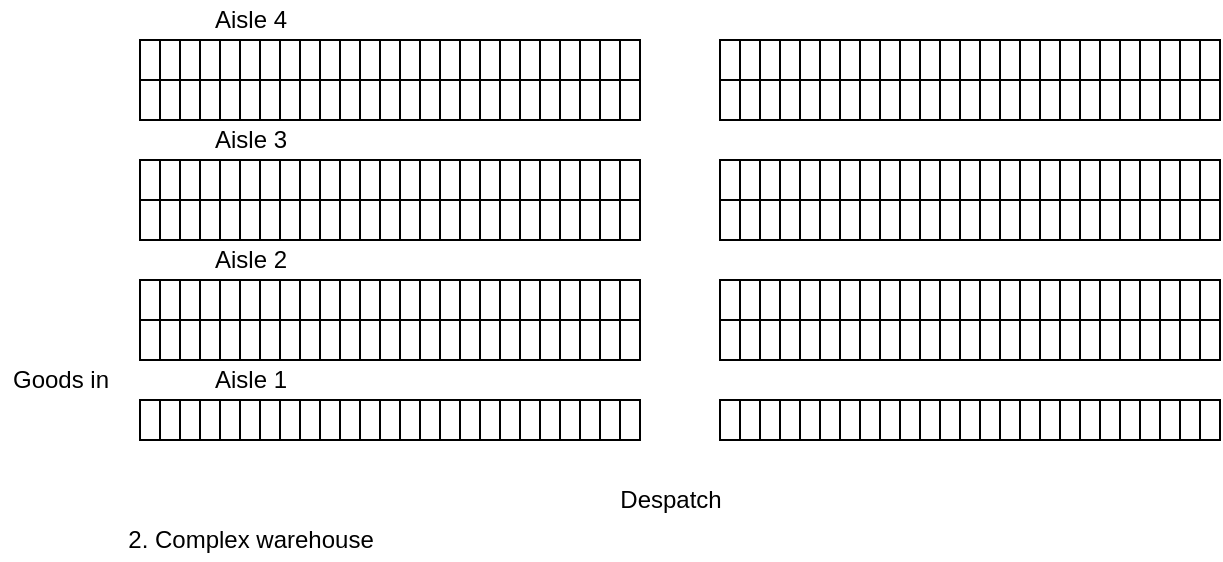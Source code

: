 <mxfile version="13.0.3" type="device"><diagram id="r4NmSAupneQoYvctPZqf" name="Page-1"><mxGraphModel dx="613" dy="335" grid="1" gridSize="10" guides="1" tooltips="1" connect="1" arrows="1" fold="1" page="1" pageScale="1" pageWidth="827" pageHeight="1169" math="0" shadow="0"><root><mxCell id="0"/><mxCell id="1" parent="0"/><mxCell id="y5bwuYxLg_89UeBGdJk5-1" value="" style="rounded=0;whiteSpace=wrap;html=1;" vertex="1" parent="1"><mxGeometry x="120" y="420" width="10" height="20" as="geometry"/></mxCell><mxCell id="y5bwuYxLg_89UeBGdJk5-2" value="" style="rounded=0;whiteSpace=wrap;html=1;" vertex="1" parent="1"><mxGeometry x="130" y="420" width="10" height="20" as="geometry"/></mxCell><mxCell id="y5bwuYxLg_89UeBGdJk5-3" value="" style="rounded=0;whiteSpace=wrap;html=1;" vertex="1" parent="1"><mxGeometry x="140" y="420" width="10" height="20" as="geometry"/></mxCell><mxCell id="y5bwuYxLg_89UeBGdJk5-4" value="" style="rounded=0;whiteSpace=wrap;html=1;" vertex="1" parent="1"><mxGeometry x="150" y="420" width="10" height="20" as="geometry"/></mxCell><mxCell id="y5bwuYxLg_89UeBGdJk5-5" value="" style="rounded=0;whiteSpace=wrap;html=1;" vertex="1" parent="1"><mxGeometry x="160" y="420" width="10" height="20" as="geometry"/></mxCell><mxCell id="y5bwuYxLg_89UeBGdJk5-6" value="" style="rounded=0;whiteSpace=wrap;html=1;" vertex="1" parent="1"><mxGeometry x="170" y="420" width="10" height="20" as="geometry"/></mxCell><mxCell id="y5bwuYxLg_89UeBGdJk5-7" value="" style="rounded=0;whiteSpace=wrap;html=1;" vertex="1" parent="1"><mxGeometry x="180" y="420" width="10" height="20" as="geometry"/></mxCell><mxCell id="y5bwuYxLg_89UeBGdJk5-11" value="" style="rounded=0;whiteSpace=wrap;html=1;" vertex="1" parent="1"><mxGeometry x="190" y="420" width="10" height="20" as="geometry"/></mxCell><mxCell id="y5bwuYxLg_89UeBGdJk5-12" value="" style="rounded=0;whiteSpace=wrap;html=1;" vertex="1" parent="1"><mxGeometry x="200" y="420" width="10" height="20" as="geometry"/></mxCell><mxCell id="y5bwuYxLg_89UeBGdJk5-13" value="" style="rounded=0;whiteSpace=wrap;html=1;" vertex="1" parent="1"><mxGeometry x="210" y="420" width="10" height="20" as="geometry"/></mxCell><mxCell id="y5bwuYxLg_89UeBGdJk5-14" value="" style="rounded=0;whiteSpace=wrap;html=1;" vertex="1" parent="1"><mxGeometry x="220" y="420" width="10" height="20" as="geometry"/></mxCell><mxCell id="y5bwuYxLg_89UeBGdJk5-15" value="" style="rounded=0;whiteSpace=wrap;html=1;" vertex="1" parent="1"><mxGeometry x="230" y="420" width="10" height="20" as="geometry"/></mxCell><mxCell id="y5bwuYxLg_89UeBGdJk5-16" value="" style="rounded=0;whiteSpace=wrap;html=1;" vertex="1" parent="1"><mxGeometry x="240" y="420" width="10" height="20" as="geometry"/></mxCell><mxCell id="y5bwuYxLg_89UeBGdJk5-17" value="" style="rounded=0;whiteSpace=wrap;html=1;" vertex="1" parent="1"><mxGeometry x="250" y="420" width="10" height="20" as="geometry"/></mxCell><mxCell id="y5bwuYxLg_89UeBGdJk5-18" value="" style="rounded=0;whiteSpace=wrap;html=1;" vertex="1" parent="1"><mxGeometry x="260" y="420" width="10" height="20" as="geometry"/></mxCell><mxCell id="y5bwuYxLg_89UeBGdJk5-19" value="" style="rounded=0;whiteSpace=wrap;html=1;" vertex="1" parent="1"><mxGeometry x="270" y="420" width="10" height="20" as="geometry"/></mxCell><mxCell id="y5bwuYxLg_89UeBGdJk5-20" value="" style="rounded=0;whiteSpace=wrap;html=1;" vertex="1" parent="1"><mxGeometry x="280" y="420" width="10" height="20" as="geometry"/></mxCell><mxCell id="y5bwuYxLg_89UeBGdJk5-21" value="" style="rounded=0;whiteSpace=wrap;html=1;" vertex="1" parent="1"><mxGeometry x="290" y="420" width="10" height="20" as="geometry"/></mxCell><mxCell id="y5bwuYxLg_89UeBGdJk5-22" value="" style="rounded=0;whiteSpace=wrap;html=1;" vertex="1" parent="1"><mxGeometry x="300" y="420" width="10" height="20" as="geometry"/></mxCell><mxCell id="y5bwuYxLg_89UeBGdJk5-23" value="" style="rounded=0;whiteSpace=wrap;html=1;" vertex="1" parent="1"><mxGeometry x="310" y="420" width="10" height="20" as="geometry"/></mxCell><mxCell id="y5bwuYxLg_89UeBGdJk5-24" value="" style="rounded=0;whiteSpace=wrap;html=1;" vertex="1" parent="1"><mxGeometry x="320" y="420" width="10" height="20" as="geometry"/></mxCell><mxCell id="y5bwuYxLg_89UeBGdJk5-25" value="" style="rounded=0;whiteSpace=wrap;html=1;" vertex="1" parent="1"><mxGeometry x="330" y="420" width="10" height="20" as="geometry"/></mxCell><mxCell id="y5bwuYxLg_89UeBGdJk5-26" value="" style="rounded=0;whiteSpace=wrap;html=1;" vertex="1" parent="1"><mxGeometry x="340" y="420" width="10" height="20" as="geometry"/></mxCell><mxCell id="y5bwuYxLg_89UeBGdJk5-27" value="" style="rounded=0;whiteSpace=wrap;html=1;" vertex="1" parent="1"><mxGeometry x="350" y="420" width="10" height="20" as="geometry"/></mxCell><mxCell id="y5bwuYxLg_89UeBGdJk5-28" value="" style="rounded=0;whiteSpace=wrap;html=1;" vertex="1" parent="1"><mxGeometry x="360" y="420" width="10" height="20" as="geometry"/></mxCell><mxCell id="y5bwuYxLg_89UeBGdJk5-29" value="" style="rounded=0;whiteSpace=wrap;html=1;" vertex="1" parent="1"><mxGeometry x="410" y="420" width="10" height="20" as="geometry"/></mxCell><mxCell id="y5bwuYxLg_89UeBGdJk5-30" value="" style="rounded=0;whiteSpace=wrap;html=1;" vertex="1" parent="1"><mxGeometry x="420" y="420" width="10" height="20" as="geometry"/></mxCell><mxCell id="y5bwuYxLg_89UeBGdJk5-31" value="" style="rounded=0;whiteSpace=wrap;html=1;" vertex="1" parent="1"><mxGeometry x="430" y="420" width="10" height="20" as="geometry"/></mxCell><mxCell id="y5bwuYxLg_89UeBGdJk5-32" value="" style="rounded=0;whiteSpace=wrap;html=1;" vertex="1" parent="1"><mxGeometry x="440" y="420" width="10" height="20" as="geometry"/></mxCell><mxCell id="y5bwuYxLg_89UeBGdJk5-33" value="" style="rounded=0;whiteSpace=wrap;html=1;" vertex="1" parent="1"><mxGeometry x="450" y="420" width="10" height="20" as="geometry"/></mxCell><mxCell id="y5bwuYxLg_89UeBGdJk5-34" value="" style="rounded=0;whiteSpace=wrap;html=1;" vertex="1" parent="1"><mxGeometry x="460" y="420" width="10" height="20" as="geometry"/></mxCell><mxCell id="y5bwuYxLg_89UeBGdJk5-35" value="" style="rounded=0;whiteSpace=wrap;html=1;" vertex="1" parent="1"><mxGeometry x="470" y="420" width="10" height="20" as="geometry"/></mxCell><mxCell id="y5bwuYxLg_89UeBGdJk5-36" value="" style="rounded=0;whiteSpace=wrap;html=1;" vertex="1" parent="1"><mxGeometry x="480" y="420" width="10" height="20" as="geometry"/></mxCell><mxCell id="y5bwuYxLg_89UeBGdJk5-37" value="" style="rounded=0;whiteSpace=wrap;html=1;" vertex="1" parent="1"><mxGeometry x="490" y="420" width="10" height="20" as="geometry"/></mxCell><mxCell id="y5bwuYxLg_89UeBGdJk5-38" value="" style="rounded=0;whiteSpace=wrap;html=1;" vertex="1" parent="1"><mxGeometry x="500" y="420" width="10" height="20" as="geometry"/></mxCell><mxCell id="y5bwuYxLg_89UeBGdJk5-39" value="" style="rounded=0;whiteSpace=wrap;html=1;" vertex="1" parent="1"><mxGeometry x="510" y="420" width="10" height="20" as="geometry"/></mxCell><mxCell id="y5bwuYxLg_89UeBGdJk5-40" value="" style="rounded=0;whiteSpace=wrap;html=1;" vertex="1" parent="1"><mxGeometry x="520" y="420" width="10" height="20" as="geometry"/></mxCell><mxCell id="y5bwuYxLg_89UeBGdJk5-41" value="" style="rounded=0;whiteSpace=wrap;html=1;" vertex="1" parent="1"><mxGeometry x="530" y="420" width="10" height="20" as="geometry"/></mxCell><mxCell id="y5bwuYxLg_89UeBGdJk5-42" value="" style="rounded=0;whiteSpace=wrap;html=1;" vertex="1" parent="1"><mxGeometry x="540" y="420" width="10" height="20" as="geometry"/></mxCell><mxCell id="y5bwuYxLg_89UeBGdJk5-43" value="" style="rounded=0;whiteSpace=wrap;html=1;" vertex="1" parent="1"><mxGeometry x="550" y="420" width="10" height="20" as="geometry"/></mxCell><mxCell id="y5bwuYxLg_89UeBGdJk5-44" value="" style="rounded=0;whiteSpace=wrap;html=1;" vertex="1" parent="1"><mxGeometry x="560" y="420" width="10" height="20" as="geometry"/></mxCell><mxCell id="y5bwuYxLg_89UeBGdJk5-45" value="" style="rounded=0;whiteSpace=wrap;html=1;" vertex="1" parent="1"><mxGeometry x="570" y="420" width="10" height="20" as="geometry"/></mxCell><mxCell id="y5bwuYxLg_89UeBGdJk5-46" value="" style="rounded=0;whiteSpace=wrap;html=1;" vertex="1" parent="1"><mxGeometry x="580" y="420" width="10" height="20" as="geometry"/></mxCell><mxCell id="y5bwuYxLg_89UeBGdJk5-47" value="" style="rounded=0;whiteSpace=wrap;html=1;" vertex="1" parent="1"><mxGeometry x="590" y="420" width="10" height="20" as="geometry"/></mxCell><mxCell id="y5bwuYxLg_89UeBGdJk5-48" value="" style="rounded=0;whiteSpace=wrap;html=1;" vertex="1" parent="1"><mxGeometry x="600" y="420" width="10" height="20" as="geometry"/></mxCell><mxCell id="y5bwuYxLg_89UeBGdJk5-49" value="" style="rounded=0;whiteSpace=wrap;html=1;" vertex="1" parent="1"><mxGeometry x="610" y="420" width="10" height="20" as="geometry"/></mxCell><mxCell id="y5bwuYxLg_89UeBGdJk5-50" value="" style="rounded=0;whiteSpace=wrap;html=1;" vertex="1" parent="1"><mxGeometry x="620" y="420" width="10" height="20" as="geometry"/></mxCell><mxCell id="y5bwuYxLg_89UeBGdJk5-51" value="" style="rounded=0;whiteSpace=wrap;html=1;" vertex="1" parent="1"><mxGeometry x="630" y="420" width="10" height="20" as="geometry"/></mxCell><mxCell id="y5bwuYxLg_89UeBGdJk5-52" value="" style="rounded=0;whiteSpace=wrap;html=1;" vertex="1" parent="1"><mxGeometry x="640" y="420" width="10" height="20" as="geometry"/></mxCell><mxCell id="y5bwuYxLg_89UeBGdJk5-53" value="" style="rounded=0;whiteSpace=wrap;html=1;" vertex="1" parent="1"><mxGeometry x="650" y="420" width="10" height="20" as="geometry"/></mxCell><mxCell id="y5bwuYxLg_89UeBGdJk5-54" value="" style="rounded=0;whiteSpace=wrap;html=1;" vertex="1" parent="1"><mxGeometry x="120" y="380" width="10" height="20" as="geometry"/></mxCell><mxCell id="y5bwuYxLg_89UeBGdJk5-55" value="" style="rounded=0;whiteSpace=wrap;html=1;" vertex="1" parent="1"><mxGeometry x="130" y="380" width="10" height="20" as="geometry"/></mxCell><mxCell id="y5bwuYxLg_89UeBGdJk5-56" value="" style="rounded=0;whiteSpace=wrap;html=1;" vertex="1" parent="1"><mxGeometry x="140" y="380" width="10" height="20" as="geometry"/></mxCell><mxCell id="y5bwuYxLg_89UeBGdJk5-57" value="" style="rounded=0;whiteSpace=wrap;html=1;" vertex="1" parent="1"><mxGeometry x="150" y="380" width="10" height="20" as="geometry"/></mxCell><mxCell id="y5bwuYxLg_89UeBGdJk5-58" value="" style="rounded=0;whiteSpace=wrap;html=1;" vertex="1" parent="1"><mxGeometry x="160" y="380" width="10" height="20" as="geometry"/></mxCell><mxCell id="y5bwuYxLg_89UeBGdJk5-59" value="" style="rounded=0;whiteSpace=wrap;html=1;" vertex="1" parent="1"><mxGeometry x="170" y="380" width="10" height="20" as="geometry"/></mxCell><mxCell id="y5bwuYxLg_89UeBGdJk5-60" value="" style="rounded=0;whiteSpace=wrap;html=1;" vertex="1" parent="1"><mxGeometry x="180" y="380" width="10" height="20" as="geometry"/></mxCell><mxCell id="y5bwuYxLg_89UeBGdJk5-61" value="" style="rounded=0;whiteSpace=wrap;html=1;" vertex="1" parent="1"><mxGeometry x="190" y="380" width="10" height="20" as="geometry"/></mxCell><mxCell id="y5bwuYxLg_89UeBGdJk5-62" value="" style="rounded=0;whiteSpace=wrap;html=1;" vertex="1" parent="1"><mxGeometry x="200" y="380" width="10" height="20" as="geometry"/></mxCell><mxCell id="y5bwuYxLg_89UeBGdJk5-63" value="" style="rounded=0;whiteSpace=wrap;html=1;" vertex="1" parent="1"><mxGeometry x="210" y="380" width="10" height="20" as="geometry"/></mxCell><mxCell id="y5bwuYxLg_89UeBGdJk5-64" value="" style="rounded=0;whiteSpace=wrap;html=1;" vertex="1" parent="1"><mxGeometry x="220" y="380" width="10" height="20" as="geometry"/></mxCell><mxCell id="y5bwuYxLg_89UeBGdJk5-65" value="" style="rounded=0;whiteSpace=wrap;html=1;" vertex="1" parent="1"><mxGeometry x="230" y="380" width="10" height="20" as="geometry"/></mxCell><mxCell id="y5bwuYxLg_89UeBGdJk5-66" value="" style="rounded=0;whiteSpace=wrap;html=1;" vertex="1" parent="1"><mxGeometry x="240" y="380" width="10" height="20" as="geometry"/></mxCell><mxCell id="y5bwuYxLg_89UeBGdJk5-67" value="" style="rounded=0;whiteSpace=wrap;html=1;" vertex="1" parent="1"><mxGeometry x="250" y="380" width="10" height="20" as="geometry"/></mxCell><mxCell id="y5bwuYxLg_89UeBGdJk5-68" value="" style="rounded=0;whiteSpace=wrap;html=1;" vertex="1" parent="1"><mxGeometry x="260" y="380" width="10" height="20" as="geometry"/></mxCell><mxCell id="y5bwuYxLg_89UeBGdJk5-69" value="" style="rounded=0;whiteSpace=wrap;html=1;" vertex="1" parent="1"><mxGeometry x="270" y="380" width="10" height="20" as="geometry"/></mxCell><mxCell id="y5bwuYxLg_89UeBGdJk5-70" value="" style="rounded=0;whiteSpace=wrap;html=1;" vertex="1" parent="1"><mxGeometry x="280" y="380" width="10" height="20" as="geometry"/></mxCell><mxCell id="y5bwuYxLg_89UeBGdJk5-71" value="" style="rounded=0;whiteSpace=wrap;html=1;" vertex="1" parent="1"><mxGeometry x="290" y="380" width="10" height="20" as="geometry"/></mxCell><mxCell id="y5bwuYxLg_89UeBGdJk5-72" value="" style="rounded=0;whiteSpace=wrap;html=1;" vertex="1" parent="1"><mxGeometry x="300" y="380" width="10" height="20" as="geometry"/></mxCell><mxCell id="y5bwuYxLg_89UeBGdJk5-73" value="" style="rounded=0;whiteSpace=wrap;html=1;" vertex="1" parent="1"><mxGeometry x="310" y="380" width="10" height="20" as="geometry"/></mxCell><mxCell id="y5bwuYxLg_89UeBGdJk5-74" value="" style="rounded=0;whiteSpace=wrap;html=1;" vertex="1" parent="1"><mxGeometry x="320" y="380" width="10" height="20" as="geometry"/></mxCell><mxCell id="y5bwuYxLg_89UeBGdJk5-75" value="" style="rounded=0;whiteSpace=wrap;html=1;" vertex="1" parent="1"><mxGeometry x="330" y="380" width="10" height="20" as="geometry"/></mxCell><mxCell id="y5bwuYxLg_89UeBGdJk5-76" value="" style="rounded=0;whiteSpace=wrap;html=1;" vertex="1" parent="1"><mxGeometry x="340" y="380" width="10" height="20" as="geometry"/></mxCell><mxCell id="y5bwuYxLg_89UeBGdJk5-77" value="" style="rounded=0;whiteSpace=wrap;html=1;" vertex="1" parent="1"><mxGeometry x="350" y="380" width="10" height="20" as="geometry"/></mxCell><mxCell id="y5bwuYxLg_89UeBGdJk5-78" value="" style="rounded=0;whiteSpace=wrap;html=1;" vertex="1" parent="1"><mxGeometry x="360" y="380" width="10" height="20" as="geometry"/></mxCell><mxCell id="y5bwuYxLg_89UeBGdJk5-79" value="" style="rounded=0;whiteSpace=wrap;html=1;" vertex="1" parent="1"><mxGeometry x="410" y="380" width="10" height="20" as="geometry"/></mxCell><mxCell id="y5bwuYxLg_89UeBGdJk5-80" value="" style="rounded=0;whiteSpace=wrap;html=1;" vertex="1" parent="1"><mxGeometry x="420" y="380" width="10" height="20" as="geometry"/></mxCell><mxCell id="y5bwuYxLg_89UeBGdJk5-81" value="" style="rounded=0;whiteSpace=wrap;html=1;" vertex="1" parent="1"><mxGeometry x="430" y="380" width="10" height="20" as="geometry"/></mxCell><mxCell id="y5bwuYxLg_89UeBGdJk5-82" value="" style="rounded=0;whiteSpace=wrap;html=1;" vertex="1" parent="1"><mxGeometry x="440" y="380" width="10" height="20" as="geometry"/></mxCell><mxCell id="y5bwuYxLg_89UeBGdJk5-83" value="" style="rounded=0;whiteSpace=wrap;html=1;" vertex="1" parent="1"><mxGeometry x="450" y="380" width="10" height="20" as="geometry"/></mxCell><mxCell id="y5bwuYxLg_89UeBGdJk5-84" value="" style="rounded=0;whiteSpace=wrap;html=1;" vertex="1" parent="1"><mxGeometry x="460" y="380" width="10" height="20" as="geometry"/></mxCell><mxCell id="y5bwuYxLg_89UeBGdJk5-85" value="" style="rounded=0;whiteSpace=wrap;html=1;" vertex="1" parent="1"><mxGeometry x="470" y="380" width="10" height="20" as="geometry"/></mxCell><mxCell id="y5bwuYxLg_89UeBGdJk5-86" value="" style="rounded=0;whiteSpace=wrap;html=1;" vertex="1" parent="1"><mxGeometry x="480" y="380" width="10" height="20" as="geometry"/></mxCell><mxCell id="y5bwuYxLg_89UeBGdJk5-87" value="" style="rounded=0;whiteSpace=wrap;html=1;" vertex="1" parent="1"><mxGeometry x="490" y="380" width="10" height="20" as="geometry"/></mxCell><mxCell id="y5bwuYxLg_89UeBGdJk5-88" value="" style="rounded=0;whiteSpace=wrap;html=1;" vertex="1" parent="1"><mxGeometry x="500" y="380" width="10" height="20" as="geometry"/></mxCell><mxCell id="y5bwuYxLg_89UeBGdJk5-89" value="" style="rounded=0;whiteSpace=wrap;html=1;" vertex="1" parent="1"><mxGeometry x="510" y="380" width="10" height="20" as="geometry"/></mxCell><mxCell id="y5bwuYxLg_89UeBGdJk5-90" value="" style="rounded=0;whiteSpace=wrap;html=1;" vertex="1" parent="1"><mxGeometry x="520" y="380" width="10" height="20" as="geometry"/></mxCell><mxCell id="y5bwuYxLg_89UeBGdJk5-91" value="" style="rounded=0;whiteSpace=wrap;html=1;" vertex="1" parent="1"><mxGeometry x="530" y="380" width="10" height="20" as="geometry"/></mxCell><mxCell id="y5bwuYxLg_89UeBGdJk5-92" value="" style="rounded=0;whiteSpace=wrap;html=1;" vertex="1" parent="1"><mxGeometry x="540" y="380" width="10" height="20" as="geometry"/></mxCell><mxCell id="y5bwuYxLg_89UeBGdJk5-93" value="" style="rounded=0;whiteSpace=wrap;html=1;" vertex="1" parent="1"><mxGeometry x="550" y="380" width="10" height="20" as="geometry"/></mxCell><mxCell id="y5bwuYxLg_89UeBGdJk5-94" value="" style="rounded=0;whiteSpace=wrap;html=1;" vertex="1" parent="1"><mxGeometry x="560" y="380" width="10" height="20" as="geometry"/></mxCell><mxCell id="y5bwuYxLg_89UeBGdJk5-95" value="" style="rounded=0;whiteSpace=wrap;html=1;" vertex="1" parent="1"><mxGeometry x="570" y="380" width="10" height="20" as="geometry"/></mxCell><mxCell id="y5bwuYxLg_89UeBGdJk5-96" value="" style="rounded=0;whiteSpace=wrap;html=1;" vertex="1" parent="1"><mxGeometry x="580" y="380" width="10" height="20" as="geometry"/></mxCell><mxCell id="y5bwuYxLg_89UeBGdJk5-97" value="" style="rounded=0;whiteSpace=wrap;html=1;" vertex="1" parent="1"><mxGeometry x="590" y="380" width="10" height="20" as="geometry"/></mxCell><mxCell id="y5bwuYxLg_89UeBGdJk5-98" value="" style="rounded=0;whiteSpace=wrap;html=1;" vertex="1" parent="1"><mxGeometry x="600" y="380" width="10" height="20" as="geometry"/></mxCell><mxCell id="y5bwuYxLg_89UeBGdJk5-99" value="" style="rounded=0;whiteSpace=wrap;html=1;" vertex="1" parent="1"><mxGeometry x="610" y="380" width="10" height="20" as="geometry"/></mxCell><mxCell id="y5bwuYxLg_89UeBGdJk5-100" value="" style="rounded=0;whiteSpace=wrap;html=1;" vertex="1" parent="1"><mxGeometry x="620" y="380" width="10" height="20" as="geometry"/></mxCell><mxCell id="y5bwuYxLg_89UeBGdJk5-101" value="" style="rounded=0;whiteSpace=wrap;html=1;" vertex="1" parent="1"><mxGeometry x="630" y="380" width="10" height="20" as="geometry"/></mxCell><mxCell id="y5bwuYxLg_89UeBGdJk5-102" value="" style="rounded=0;whiteSpace=wrap;html=1;" vertex="1" parent="1"><mxGeometry x="640" y="380" width="10" height="20" as="geometry"/></mxCell><mxCell id="y5bwuYxLg_89UeBGdJk5-103" value="" style="rounded=0;whiteSpace=wrap;html=1;" vertex="1" parent="1"><mxGeometry x="650" y="380" width="10" height="20" as="geometry"/></mxCell><mxCell id="y5bwuYxLg_89UeBGdJk5-104" value="" style="rounded=0;whiteSpace=wrap;html=1;" vertex="1" parent="1"><mxGeometry x="120" y="360" width="10" height="20" as="geometry"/></mxCell><mxCell id="y5bwuYxLg_89UeBGdJk5-105" value="" style="rounded=0;whiteSpace=wrap;html=1;" vertex="1" parent="1"><mxGeometry x="130" y="360" width="10" height="20" as="geometry"/></mxCell><mxCell id="y5bwuYxLg_89UeBGdJk5-106" value="" style="rounded=0;whiteSpace=wrap;html=1;" vertex="1" parent="1"><mxGeometry x="140" y="360" width="10" height="20" as="geometry"/></mxCell><mxCell id="y5bwuYxLg_89UeBGdJk5-107" value="" style="rounded=0;whiteSpace=wrap;html=1;" vertex="1" parent="1"><mxGeometry x="150" y="360" width="10" height="20" as="geometry"/></mxCell><mxCell id="y5bwuYxLg_89UeBGdJk5-108" value="" style="rounded=0;whiteSpace=wrap;html=1;" vertex="1" parent="1"><mxGeometry x="160" y="360" width="10" height="20" as="geometry"/></mxCell><mxCell id="y5bwuYxLg_89UeBGdJk5-109" value="" style="rounded=0;whiteSpace=wrap;html=1;" vertex="1" parent="1"><mxGeometry x="170" y="360" width="10" height="20" as="geometry"/></mxCell><mxCell id="y5bwuYxLg_89UeBGdJk5-110" value="" style="rounded=0;whiteSpace=wrap;html=1;" vertex="1" parent="1"><mxGeometry x="180" y="360" width="10" height="20" as="geometry"/></mxCell><mxCell id="y5bwuYxLg_89UeBGdJk5-111" value="" style="rounded=0;whiteSpace=wrap;html=1;" vertex="1" parent="1"><mxGeometry x="190" y="360" width="10" height="20" as="geometry"/></mxCell><mxCell id="y5bwuYxLg_89UeBGdJk5-112" value="" style="rounded=0;whiteSpace=wrap;html=1;" vertex="1" parent="1"><mxGeometry x="200" y="360" width="10" height="20" as="geometry"/></mxCell><mxCell id="y5bwuYxLg_89UeBGdJk5-113" value="" style="rounded=0;whiteSpace=wrap;html=1;" vertex="1" parent="1"><mxGeometry x="210" y="360" width="10" height="20" as="geometry"/></mxCell><mxCell id="y5bwuYxLg_89UeBGdJk5-114" value="" style="rounded=0;whiteSpace=wrap;html=1;" vertex="1" parent="1"><mxGeometry x="220" y="360" width="10" height="20" as="geometry"/></mxCell><mxCell id="y5bwuYxLg_89UeBGdJk5-115" value="" style="rounded=0;whiteSpace=wrap;html=1;" vertex="1" parent="1"><mxGeometry x="230" y="360" width="10" height="20" as="geometry"/></mxCell><mxCell id="y5bwuYxLg_89UeBGdJk5-116" value="" style="rounded=0;whiteSpace=wrap;html=1;" vertex="1" parent="1"><mxGeometry x="240" y="360" width="10" height="20" as="geometry"/></mxCell><mxCell id="y5bwuYxLg_89UeBGdJk5-117" value="" style="rounded=0;whiteSpace=wrap;html=1;" vertex="1" parent="1"><mxGeometry x="250" y="360" width="10" height="20" as="geometry"/></mxCell><mxCell id="y5bwuYxLg_89UeBGdJk5-118" value="" style="rounded=0;whiteSpace=wrap;html=1;" vertex="1" parent="1"><mxGeometry x="260" y="360" width="10" height="20" as="geometry"/></mxCell><mxCell id="y5bwuYxLg_89UeBGdJk5-119" value="" style="rounded=0;whiteSpace=wrap;html=1;" vertex="1" parent="1"><mxGeometry x="270" y="360" width="10" height="20" as="geometry"/></mxCell><mxCell id="y5bwuYxLg_89UeBGdJk5-120" value="" style="rounded=0;whiteSpace=wrap;html=1;" vertex="1" parent="1"><mxGeometry x="280" y="360" width="10" height="20" as="geometry"/></mxCell><mxCell id="y5bwuYxLg_89UeBGdJk5-121" value="" style="rounded=0;whiteSpace=wrap;html=1;" vertex="1" parent="1"><mxGeometry x="290" y="360" width="10" height="20" as="geometry"/></mxCell><mxCell id="y5bwuYxLg_89UeBGdJk5-122" value="" style="rounded=0;whiteSpace=wrap;html=1;" vertex="1" parent="1"><mxGeometry x="300" y="360" width="10" height="20" as="geometry"/></mxCell><mxCell id="y5bwuYxLg_89UeBGdJk5-123" value="" style="rounded=0;whiteSpace=wrap;html=1;" vertex="1" parent="1"><mxGeometry x="310" y="360" width="10" height="20" as="geometry"/></mxCell><mxCell id="y5bwuYxLg_89UeBGdJk5-124" value="" style="rounded=0;whiteSpace=wrap;html=1;" vertex="1" parent="1"><mxGeometry x="320" y="360" width="10" height="20" as="geometry"/></mxCell><mxCell id="y5bwuYxLg_89UeBGdJk5-125" value="" style="rounded=0;whiteSpace=wrap;html=1;" vertex="1" parent="1"><mxGeometry x="330" y="360" width="10" height="20" as="geometry"/></mxCell><mxCell id="y5bwuYxLg_89UeBGdJk5-126" value="" style="rounded=0;whiteSpace=wrap;html=1;" vertex="1" parent="1"><mxGeometry x="340" y="360" width="10" height="20" as="geometry"/></mxCell><mxCell id="y5bwuYxLg_89UeBGdJk5-127" value="" style="rounded=0;whiteSpace=wrap;html=1;" vertex="1" parent="1"><mxGeometry x="350" y="360" width="10" height="20" as="geometry"/></mxCell><mxCell id="y5bwuYxLg_89UeBGdJk5-128" value="" style="rounded=0;whiteSpace=wrap;html=1;" vertex="1" parent="1"><mxGeometry x="360" y="360" width="10" height="20" as="geometry"/></mxCell><mxCell id="y5bwuYxLg_89UeBGdJk5-129" value="" style="rounded=0;whiteSpace=wrap;html=1;" vertex="1" parent="1"><mxGeometry x="410" y="360" width="10" height="20" as="geometry"/></mxCell><mxCell id="y5bwuYxLg_89UeBGdJk5-130" value="" style="rounded=0;whiteSpace=wrap;html=1;" vertex="1" parent="1"><mxGeometry x="420" y="360" width="10" height="20" as="geometry"/></mxCell><mxCell id="y5bwuYxLg_89UeBGdJk5-131" value="" style="rounded=0;whiteSpace=wrap;html=1;" vertex="1" parent="1"><mxGeometry x="430" y="360" width="10" height="20" as="geometry"/></mxCell><mxCell id="y5bwuYxLg_89UeBGdJk5-132" value="" style="rounded=0;whiteSpace=wrap;html=1;" vertex="1" parent="1"><mxGeometry x="440" y="360" width="10" height="20" as="geometry"/></mxCell><mxCell id="y5bwuYxLg_89UeBGdJk5-133" value="" style="rounded=0;whiteSpace=wrap;html=1;" vertex="1" parent="1"><mxGeometry x="450" y="360" width="10" height="20" as="geometry"/></mxCell><mxCell id="y5bwuYxLg_89UeBGdJk5-134" value="" style="rounded=0;whiteSpace=wrap;html=1;" vertex="1" parent="1"><mxGeometry x="460" y="360" width="10" height="20" as="geometry"/></mxCell><mxCell id="y5bwuYxLg_89UeBGdJk5-135" value="" style="rounded=0;whiteSpace=wrap;html=1;" vertex="1" parent="1"><mxGeometry x="470" y="360" width="10" height="20" as="geometry"/></mxCell><mxCell id="y5bwuYxLg_89UeBGdJk5-136" value="" style="rounded=0;whiteSpace=wrap;html=1;" vertex="1" parent="1"><mxGeometry x="480" y="360" width="10" height="20" as="geometry"/></mxCell><mxCell id="y5bwuYxLg_89UeBGdJk5-137" value="" style="rounded=0;whiteSpace=wrap;html=1;" vertex="1" parent="1"><mxGeometry x="490" y="360" width="10" height="20" as="geometry"/></mxCell><mxCell id="y5bwuYxLg_89UeBGdJk5-138" value="" style="rounded=0;whiteSpace=wrap;html=1;" vertex="1" parent="1"><mxGeometry x="500" y="360" width="10" height="20" as="geometry"/></mxCell><mxCell id="y5bwuYxLg_89UeBGdJk5-139" value="" style="rounded=0;whiteSpace=wrap;html=1;" vertex="1" parent="1"><mxGeometry x="510" y="360" width="10" height="20" as="geometry"/></mxCell><mxCell id="y5bwuYxLg_89UeBGdJk5-140" value="" style="rounded=0;whiteSpace=wrap;html=1;" vertex="1" parent="1"><mxGeometry x="520" y="360" width="10" height="20" as="geometry"/></mxCell><mxCell id="y5bwuYxLg_89UeBGdJk5-141" value="" style="rounded=0;whiteSpace=wrap;html=1;" vertex="1" parent="1"><mxGeometry x="530" y="360" width="10" height="20" as="geometry"/></mxCell><mxCell id="y5bwuYxLg_89UeBGdJk5-142" value="" style="rounded=0;whiteSpace=wrap;html=1;" vertex="1" parent="1"><mxGeometry x="540" y="360" width="10" height="20" as="geometry"/></mxCell><mxCell id="y5bwuYxLg_89UeBGdJk5-143" value="" style="rounded=0;whiteSpace=wrap;html=1;" vertex="1" parent="1"><mxGeometry x="550" y="360" width="10" height="20" as="geometry"/></mxCell><mxCell id="y5bwuYxLg_89UeBGdJk5-144" value="" style="rounded=0;whiteSpace=wrap;html=1;" vertex="1" parent="1"><mxGeometry x="560" y="360" width="10" height="20" as="geometry"/></mxCell><mxCell id="y5bwuYxLg_89UeBGdJk5-145" value="" style="rounded=0;whiteSpace=wrap;html=1;" vertex="1" parent="1"><mxGeometry x="570" y="360" width="10" height="20" as="geometry"/></mxCell><mxCell id="y5bwuYxLg_89UeBGdJk5-146" value="" style="rounded=0;whiteSpace=wrap;html=1;" vertex="1" parent="1"><mxGeometry x="580" y="360" width="10" height="20" as="geometry"/></mxCell><mxCell id="y5bwuYxLg_89UeBGdJk5-147" value="" style="rounded=0;whiteSpace=wrap;html=1;" vertex="1" parent="1"><mxGeometry x="590" y="360" width="10" height="20" as="geometry"/></mxCell><mxCell id="y5bwuYxLg_89UeBGdJk5-148" value="" style="rounded=0;whiteSpace=wrap;html=1;" vertex="1" parent="1"><mxGeometry x="600" y="360" width="10" height="20" as="geometry"/></mxCell><mxCell id="y5bwuYxLg_89UeBGdJk5-149" value="" style="rounded=0;whiteSpace=wrap;html=1;" vertex="1" parent="1"><mxGeometry x="610" y="360" width="10" height="20" as="geometry"/></mxCell><mxCell id="y5bwuYxLg_89UeBGdJk5-150" value="" style="rounded=0;whiteSpace=wrap;html=1;" vertex="1" parent="1"><mxGeometry x="620" y="360" width="10" height="20" as="geometry"/></mxCell><mxCell id="y5bwuYxLg_89UeBGdJk5-151" value="" style="rounded=0;whiteSpace=wrap;html=1;" vertex="1" parent="1"><mxGeometry x="630" y="360" width="10" height="20" as="geometry"/></mxCell><mxCell id="y5bwuYxLg_89UeBGdJk5-152" value="" style="rounded=0;whiteSpace=wrap;html=1;" vertex="1" parent="1"><mxGeometry x="640" y="360" width="10" height="20" as="geometry"/></mxCell><mxCell id="y5bwuYxLg_89UeBGdJk5-153" value="" style="rounded=0;whiteSpace=wrap;html=1;" vertex="1" parent="1"><mxGeometry x="650" y="360" width="10" height="20" as="geometry"/></mxCell><mxCell id="y5bwuYxLg_89UeBGdJk5-154" value="" style="rounded=0;whiteSpace=wrap;html=1;" vertex="1" parent="1"><mxGeometry x="120" y="320" width="10" height="20" as="geometry"/></mxCell><mxCell id="y5bwuYxLg_89UeBGdJk5-155" value="" style="rounded=0;whiteSpace=wrap;html=1;" vertex="1" parent="1"><mxGeometry x="130" y="320" width="10" height="20" as="geometry"/></mxCell><mxCell id="y5bwuYxLg_89UeBGdJk5-156" value="" style="rounded=0;whiteSpace=wrap;html=1;" vertex="1" parent="1"><mxGeometry x="140" y="320" width="10" height="20" as="geometry"/></mxCell><mxCell id="y5bwuYxLg_89UeBGdJk5-157" value="" style="rounded=0;whiteSpace=wrap;html=1;" vertex="1" parent="1"><mxGeometry x="150" y="320" width="10" height="20" as="geometry"/></mxCell><mxCell id="y5bwuYxLg_89UeBGdJk5-158" value="" style="rounded=0;whiteSpace=wrap;html=1;" vertex="1" parent="1"><mxGeometry x="160" y="320" width="10" height="20" as="geometry"/></mxCell><mxCell id="y5bwuYxLg_89UeBGdJk5-159" value="" style="rounded=0;whiteSpace=wrap;html=1;" vertex="1" parent="1"><mxGeometry x="170" y="320" width="10" height="20" as="geometry"/></mxCell><mxCell id="y5bwuYxLg_89UeBGdJk5-160" value="" style="rounded=0;whiteSpace=wrap;html=1;" vertex="1" parent="1"><mxGeometry x="180" y="320" width="10" height="20" as="geometry"/></mxCell><mxCell id="y5bwuYxLg_89UeBGdJk5-161" value="" style="rounded=0;whiteSpace=wrap;html=1;" vertex="1" parent="1"><mxGeometry x="190" y="320" width="10" height="20" as="geometry"/></mxCell><mxCell id="y5bwuYxLg_89UeBGdJk5-162" value="" style="rounded=0;whiteSpace=wrap;html=1;" vertex="1" parent="1"><mxGeometry x="200" y="320" width="10" height="20" as="geometry"/></mxCell><mxCell id="y5bwuYxLg_89UeBGdJk5-163" value="" style="rounded=0;whiteSpace=wrap;html=1;" vertex="1" parent="1"><mxGeometry x="210" y="320" width="10" height="20" as="geometry"/></mxCell><mxCell id="y5bwuYxLg_89UeBGdJk5-164" value="" style="rounded=0;whiteSpace=wrap;html=1;" vertex="1" parent="1"><mxGeometry x="220" y="320" width="10" height="20" as="geometry"/></mxCell><mxCell id="y5bwuYxLg_89UeBGdJk5-165" value="" style="rounded=0;whiteSpace=wrap;html=1;" vertex="1" parent="1"><mxGeometry x="230" y="320" width="10" height="20" as="geometry"/></mxCell><mxCell id="y5bwuYxLg_89UeBGdJk5-166" value="" style="rounded=0;whiteSpace=wrap;html=1;" vertex="1" parent="1"><mxGeometry x="240" y="320" width="10" height="20" as="geometry"/></mxCell><mxCell id="y5bwuYxLg_89UeBGdJk5-167" value="" style="rounded=0;whiteSpace=wrap;html=1;" vertex="1" parent="1"><mxGeometry x="250" y="320" width="10" height="20" as="geometry"/></mxCell><mxCell id="y5bwuYxLg_89UeBGdJk5-168" value="" style="rounded=0;whiteSpace=wrap;html=1;" vertex="1" parent="1"><mxGeometry x="260" y="320" width="10" height="20" as="geometry"/></mxCell><mxCell id="y5bwuYxLg_89UeBGdJk5-169" value="" style="rounded=0;whiteSpace=wrap;html=1;" vertex="1" parent="1"><mxGeometry x="270" y="320" width="10" height="20" as="geometry"/></mxCell><mxCell id="y5bwuYxLg_89UeBGdJk5-170" value="" style="rounded=0;whiteSpace=wrap;html=1;" vertex="1" parent="1"><mxGeometry x="280" y="320" width="10" height="20" as="geometry"/></mxCell><mxCell id="y5bwuYxLg_89UeBGdJk5-171" value="" style="rounded=0;whiteSpace=wrap;html=1;" vertex="1" parent="1"><mxGeometry x="290" y="320" width="10" height="20" as="geometry"/></mxCell><mxCell id="y5bwuYxLg_89UeBGdJk5-172" value="" style="rounded=0;whiteSpace=wrap;html=1;" vertex="1" parent="1"><mxGeometry x="300" y="320" width="10" height="20" as="geometry"/></mxCell><mxCell id="y5bwuYxLg_89UeBGdJk5-173" value="" style="rounded=0;whiteSpace=wrap;html=1;" vertex="1" parent="1"><mxGeometry x="310" y="320" width="10" height="20" as="geometry"/></mxCell><mxCell id="y5bwuYxLg_89UeBGdJk5-174" value="" style="rounded=0;whiteSpace=wrap;html=1;" vertex="1" parent="1"><mxGeometry x="320" y="320" width="10" height="20" as="geometry"/></mxCell><mxCell id="y5bwuYxLg_89UeBGdJk5-175" value="" style="rounded=0;whiteSpace=wrap;html=1;" vertex="1" parent="1"><mxGeometry x="330" y="320" width="10" height="20" as="geometry"/></mxCell><mxCell id="y5bwuYxLg_89UeBGdJk5-176" value="" style="rounded=0;whiteSpace=wrap;html=1;" vertex="1" parent="1"><mxGeometry x="340" y="320" width="10" height="20" as="geometry"/></mxCell><mxCell id="y5bwuYxLg_89UeBGdJk5-177" value="" style="rounded=0;whiteSpace=wrap;html=1;" vertex="1" parent="1"><mxGeometry x="350" y="320" width="10" height="20" as="geometry"/></mxCell><mxCell id="y5bwuYxLg_89UeBGdJk5-178" value="" style="rounded=0;whiteSpace=wrap;html=1;" vertex="1" parent="1"><mxGeometry x="360" y="320" width="10" height="20" as="geometry"/></mxCell><mxCell id="y5bwuYxLg_89UeBGdJk5-179" value="" style="rounded=0;whiteSpace=wrap;html=1;" vertex="1" parent="1"><mxGeometry x="410" y="320" width="10" height="20" as="geometry"/></mxCell><mxCell id="y5bwuYxLg_89UeBGdJk5-180" value="" style="rounded=0;whiteSpace=wrap;html=1;" vertex="1" parent="1"><mxGeometry x="420" y="320" width="10" height="20" as="geometry"/></mxCell><mxCell id="y5bwuYxLg_89UeBGdJk5-181" value="" style="rounded=0;whiteSpace=wrap;html=1;" vertex="1" parent="1"><mxGeometry x="430" y="320" width="10" height="20" as="geometry"/></mxCell><mxCell id="y5bwuYxLg_89UeBGdJk5-182" value="" style="rounded=0;whiteSpace=wrap;html=1;" vertex="1" parent="1"><mxGeometry x="440" y="320" width="10" height="20" as="geometry"/></mxCell><mxCell id="y5bwuYxLg_89UeBGdJk5-183" value="" style="rounded=0;whiteSpace=wrap;html=1;" vertex="1" parent="1"><mxGeometry x="450" y="320" width="10" height="20" as="geometry"/></mxCell><mxCell id="y5bwuYxLg_89UeBGdJk5-184" value="" style="rounded=0;whiteSpace=wrap;html=1;" vertex="1" parent="1"><mxGeometry x="460" y="320" width="10" height="20" as="geometry"/></mxCell><mxCell id="y5bwuYxLg_89UeBGdJk5-185" value="" style="rounded=0;whiteSpace=wrap;html=1;" vertex="1" parent="1"><mxGeometry x="470" y="320" width="10" height="20" as="geometry"/></mxCell><mxCell id="y5bwuYxLg_89UeBGdJk5-186" value="" style="rounded=0;whiteSpace=wrap;html=1;" vertex="1" parent="1"><mxGeometry x="480" y="320" width="10" height="20" as="geometry"/></mxCell><mxCell id="y5bwuYxLg_89UeBGdJk5-187" value="" style="rounded=0;whiteSpace=wrap;html=1;" vertex="1" parent="1"><mxGeometry x="490" y="320" width="10" height="20" as="geometry"/></mxCell><mxCell id="y5bwuYxLg_89UeBGdJk5-188" value="" style="rounded=0;whiteSpace=wrap;html=1;" vertex="1" parent="1"><mxGeometry x="500" y="320" width="10" height="20" as="geometry"/></mxCell><mxCell id="y5bwuYxLg_89UeBGdJk5-189" value="" style="rounded=0;whiteSpace=wrap;html=1;" vertex="1" parent="1"><mxGeometry x="510" y="320" width="10" height="20" as="geometry"/></mxCell><mxCell id="y5bwuYxLg_89UeBGdJk5-190" value="" style="rounded=0;whiteSpace=wrap;html=1;" vertex="1" parent="1"><mxGeometry x="520" y="320" width="10" height="20" as="geometry"/></mxCell><mxCell id="y5bwuYxLg_89UeBGdJk5-191" value="" style="rounded=0;whiteSpace=wrap;html=1;" vertex="1" parent="1"><mxGeometry x="530" y="320" width="10" height="20" as="geometry"/></mxCell><mxCell id="y5bwuYxLg_89UeBGdJk5-192" value="" style="rounded=0;whiteSpace=wrap;html=1;" vertex="1" parent="1"><mxGeometry x="540" y="320" width="10" height="20" as="geometry"/></mxCell><mxCell id="y5bwuYxLg_89UeBGdJk5-193" value="" style="rounded=0;whiteSpace=wrap;html=1;" vertex="1" parent="1"><mxGeometry x="550" y="320" width="10" height="20" as="geometry"/></mxCell><mxCell id="y5bwuYxLg_89UeBGdJk5-194" value="" style="rounded=0;whiteSpace=wrap;html=1;" vertex="1" parent="1"><mxGeometry x="560" y="320" width="10" height="20" as="geometry"/></mxCell><mxCell id="y5bwuYxLg_89UeBGdJk5-195" value="" style="rounded=0;whiteSpace=wrap;html=1;" vertex="1" parent="1"><mxGeometry x="570" y="320" width="10" height="20" as="geometry"/></mxCell><mxCell id="y5bwuYxLg_89UeBGdJk5-196" value="" style="rounded=0;whiteSpace=wrap;html=1;" vertex="1" parent="1"><mxGeometry x="580" y="320" width="10" height="20" as="geometry"/></mxCell><mxCell id="y5bwuYxLg_89UeBGdJk5-197" value="" style="rounded=0;whiteSpace=wrap;html=1;" vertex="1" parent="1"><mxGeometry x="590" y="320" width="10" height="20" as="geometry"/></mxCell><mxCell id="y5bwuYxLg_89UeBGdJk5-198" value="" style="rounded=0;whiteSpace=wrap;html=1;" vertex="1" parent="1"><mxGeometry x="600" y="320" width="10" height="20" as="geometry"/></mxCell><mxCell id="y5bwuYxLg_89UeBGdJk5-199" value="" style="rounded=0;whiteSpace=wrap;html=1;" vertex="1" parent="1"><mxGeometry x="610" y="320" width="10" height="20" as="geometry"/></mxCell><mxCell id="y5bwuYxLg_89UeBGdJk5-200" value="" style="rounded=0;whiteSpace=wrap;html=1;" vertex="1" parent="1"><mxGeometry x="620" y="320" width="10" height="20" as="geometry"/></mxCell><mxCell id="y5bwuYxLg_89UeBGdJk5-201" value="" style="rounded=0;whiteSpace=wrap;html=1;" vertex="1" parent="1"><mxGeometry x="630" y="320" width="10" height="20" as="geometry"/></mxCell><mxCell id="y5bwuYxLg_89UeBGdJk5-202" value="" style="rounded=0;whiteSpace=wrap;html=1;" vertex="1" parent="1"><mxGeometry x="640" y="320" width="10" height="20" as="geometry"/></mxCell><mxCell id="y5bwuYxLg_89UeBGdJk5-203" value="" style="rounded=0;whiteSpace=wrap;html=1;" vertex="1" parent="1"><mxGeometry x="650" y="320" width="10" height="20" as="geometry"/></mxCell><mxCell id="y5bwuYxLg_89UeBGdJk5-204" value="" style="rounded=0;whiteSpace=wrap;html=1;" vertex="1" parent="1"><mxGeometry x="120" y="300" width="10" height="20" as="geometry"/></mxCell><mxCell id="y5bwuYxLg_89UeBGdJk5-205" value="" style="rounded=0;whiteSpace=wrap;html=1;" vertex="1" parent="1"><mxGeometry x="130" y="300" width="10" height="20" as="geometry"/></mxCell><mxCell id="y5bwuYxLg_89UeBGdJk5-206" value="" style="rounded=0;whiteSpace=wrap;html=1;" vertex="1" parent="1"><mxGeometry x="140" y="300" width="10" height="20" as="geometry"/></mxCell><mxCell id="y5bwuYxLg_89UeBGdJk5-207" value="" style="rounded=0;whiteSpace=wrap;html=1;" vertex="1" parent="1"><mxGeometry x="150" y="300" width="10" height="20" as="geometry"/></mxCell><mxCell id="y5bwuYxLg_89UeBGdJk5-208" value="" style="rounded=0;whiteSpace=wrap;html=1;" vertex="1" parent="1"><mxGeometry x="160" y="300" width="10" height="20" as="geometry"/></mxCell><mxCell id="y5bwuYxLg_89UeBGdJk5-209" value="" style="rounded=0;whiteSpace=wrap;html=1;" vertex="1" parent="1"><mxGeometry x="170" y="300" width="10" height="20" as="geometry"/></mxCell><mxCell id="y5bwuYxLg_89UeBGdJk5-210" value="" style="rounded=0;whiteSpace=wrap;html=1;" vertex="1" parent="1"><mxGeometry x="180" y="300" width="10" height="20" as="geometry"/></mxCell><mxCell id="y5bwuYxLg_89UeBGdJk5-211" value="" style="rounded=0;whiteSpace=wrap;html=1;" vertex="1" parent="1"><mxGeometry x="190" y="300" width="10" height="20" as="geometry"/></mxCell><mxCell id="y5bwuYxLg_89UeBGdJk5-212" value="" style="rounded=0;whiteSpace=wrap;html=1;" vertex="1" parent="1"><mxGeometry x="200" y="300" width="10" height="20" as="geometry"/></mxCell><mxCell id="y5bwuYxLg_89UeBGdJk5-213" value="" style="rounded=0;whiteSpace=wrap;html=1;" vertex="1" parent="1"><mxGeometry x="210" y="300" width="10" height="20" as="geometry"/></mxCell><mxCell id="y5bwuYxLg_89UeBGdJk5-214" value="" style="rounded=0;whiteSpace=wrap;html=1;" vertex="1" parent="1"><mxGeometry x="220" y="300" width="10" height="20" as="geometry"/></mxCell><mxCell id="y5bwuYxLg_89UeBGdJk5-215" value="" style="rounded=0;whiteSpace=wrap;html=1;" vertex="1" parent="1"><mxGeometry x="230" y="300" width="10" height="20" as="geometry"/></mxCell><mxCell id="y5bwuYxLg_89UeBGdJk5-216" value="" style="rounded=0;whiteSpace=wrap;html=1;" vertex="1" parent="1"><mxGeometry x="240" y="300" width="10" height="20" as="geometry"/></mxCell><mxCell id="y5bwuYxLg_89UeBGdJk5-217" value="" style="rounded=0;whiteSpace=wrap;html=1;" vertex="1" parent="1"><mxGeometry x="250" y="300" width="10" height="20" as="geometry"/></mxCell><mxCell id="y5bwuYxLg_89UeBGdJk5-218" value="" style="rounded=0;whiteSpace=wrap;html=1;" vertex="1" parent="1"><mxGeometry x="260" y="300" width="10" height="20" as="geometry"/></mxCell><mxCell id="y5bwuYxLg_89UeBGdJk5-219" value="" style="rounded=0;whiteSpace=wrap;html=1;" vertex="1" parent="1"><mxGeometry x="270" y="300" width="10" height="20" as="geometry"/></mxCell><mxCell id="y5bwuYxLg_89UeBGdJk5-220" value="" style="rounded=0;whiteSpace=wrap;html=1;" vertex="1" parent="1"><mxGeometry x="280" y="300" width="10" height="20" as="geometry"/></mxCell><mxCell id="y5bwuYxLg_89UeBGdJk5-221" value="" style="rounded=0;whiteSpace=wrap;html=1;" vertex="1" parent="1"><mxGeometry x="290" y="300" width="10" height="20" as="geometry"/></mxCell><mxCell id="y5bwuYxLg_89UeBGdJk5-222" value="" style="rounded=0;whiteSpace=wrap;html=1;" vertex="1" parent="1"><mxGeometry x="300" y="300" width="10" height="20" as="geometry"/></mxCell><mxCell id="y5bwuYxLg_89UeBGdJk5-223" value="" style="rounded=0;whiteSpace=wrap;html=1;" vertex="1" parent="1"><mxGeometry x="310" y="300" width="10" height="20" as="geometry"/></mxCell><mxCell id="y5bwuYxLg_89UeBGdJk5-224" value="" style="rounded=0;whiteSpace=wrap;html=1;" vertex="1" parent="1"><mxGeometry x="320" y="300" width="10" height="20" as="geometry"/></mxCell><mxCell id="y5bwuYxLg_89UeBGdJk5-225" value="" style="rounded=0;whiteSpace=wrap;html=1;" vertex="1" parent="1"><mxGeometry x="330" y="300" width="10" height="20" as="geometry"/></mxCell><mxCell id="y5bwuYxLg_89UeBGdJk5-226" value="" style="rounded=0;whiteSpace=wrap;html=1;" vertex="1" parent="1"><mxGeometry x="340" y="300" width="10" height="20" as="geometry"/></mxCell><mxCell id="y5bwuYxLg_89UeBGdJk5-227" value="" style="rounded=0;whiteSpace=wrap;html=1;" vertex="1" parent="1"><mxGeometry x="350" y="300" width="10" height="20" as="geometry"/></mxCell><mxCell id="y5bwuYxLg_89UeBGdJk5-228" value="" style="rounded=0;whiteSpace=wrap;html=1;" vertex="1" parent="1"><mxGeometry x="360" y="300" width="10" height="20" as="geometry"/></mxCell><mxCell id="y5bwuYxLg_89UeBGdJk5-229" value="" style="rounded=0;whiteSpace=wrap;html=1;" vertex="1" parent="1"><mxGeometry x="410" y="300" width="10" height="20" as="geometry"/></mxCell><mxCell id="y5bwuYxLg_89UeBGdJk5-230" value="" style="rounded=0;whiteSpace=wrap;html=1;" vertex="1" parent="1"><mxGeometry x="420" y="300" width="10" height="20" as="geometry"/></mxCell><mxCell id="y5bwuYxLg_89UeBGdJk5-231" value="" style="rounded=0;whiteSpace=wrap;html=1;" vertex="1" parent="1"><mxGeometry x="430" y="300" width="10" height="20" as="geometry"/></mxCell><mxCell id="y5bwuYxLg_89UeBGdJk5-232" value="" style="rounded=0;whiteSpace=wrap;html=1;" vertex="1" parent="1"><mxGeometry x="440" y="300" width="10" height="20" as="geometry"/></mxCell><mxCell id="y5bwuYxLg_89UeBGdJk5-233" value="" style="rounded=0;whiteSpace=wrap;html=1;" vertex="1" parent="1"><mxGeometry x="450" y="300" width="10" height="20" as="geometry"/></mxCell><mxCell id="y5bwuYxLg_89UeBGdJk5-234" value="" style="rounded=0;whiteSpace=wrap;html=1;" vertex="1" parent="1"><mxGeometry x="460" y="300" width="10" height="20" as="geometry"/></mxCell><mxCell id="y5bwuYxLg_89UeBGdJk5-235" value="" style="rounded=0;whiteSpace=wrap;html=1;" vertex="1" parent="1"><mxGeometry x="470" y="300" width="10" height="20" as="geometry"/></mxCell><mxCell id="y5bwuYxLg_89UeBGdJk5-236" value="" style="rounded=0;whiteSpace=wrap;html=1;" vertex="1" parent="1"><mxGeometry x="480" y="300" width="10" height="20" as="geometry"/></mxCell><mxCell id="y5bwuYxLg_89UeBGdJk5-237" value="" style="rounded=0;whiteSpace=wrap;html=1;" vertex="1" parent="1"><mxGeometry x="490" y="300" width="10" height="20" as="geometry"/></mxCell><mxCell id="y5bwuYxLg_89UeBGdJk5-238" value="" style="rounded=0;whiteSpace=wrap;html=1;" vertex="1" parent="1"><mxGeometry x="500" y="300" width="10" height="20" as="geometry"/></mxCell><mxCell id="y5bwuYxLg_89UeBGdJk5-239" value="" style="rounded=0;whiteSpace=wrap;html=1;" vertex="1" parent="1"><mxGeometry x="510" y="300" width="10" height="20" as="geometry"/></mxCell><mxCell id="y5bwuYxLg_89UeBGdJk5-240" value="" style="rounded=0;whiteSpace=wrap;html=1;" vertex="1" parent="1"><mxGeometry x="520" y="300" width="10" height="20" as="geometry"/></mxCell><mxCell id="y5bwuYxLg_89UeBGdJk5-241" value="" style="rounded=0;whiteSpace=wrap;html=1;" vertex="1" parent="1"><mxGeometry x="530" y="300" width="10" height="20" as="geometry"/></mxCell><mxCell id="y5bwuYxLg_89UeBGdJk5-242" value="" style="rounded=0;whiteSpace=wrap;html=1;" vertex="1" parent="1"><mxGeometry x="540" y="300" width="10" height="20" as="geometry"/></mxCell><mxCell id="y5bwuYxLg_89UeBGdJk5-243" value="" style="rounded=0;whiteSpace=wrap;html=1;" vertex="1" parent="1"><mxGeometry x="550" y="300" width="10" height="20" as="geometry"/></mxCell><mxCell id="y5bwuYxLg_89UeBGdJk5-244" value="" style="rounded=0;whiteSpace=wrap;html=1;" vertex="1" parent="1"><mxGeometry x="560" y="300" width="10" height="20" as="geometry"/></mxCell><mxCell id="y5bwuYxLg_89UeBGdJk5-245" value="" style="rounded=0;whiteSpace=wrap;html=1;" vertex="1" parent="1"><mxGeometry x="570" y="300" width="10" height="20" as="geometry"/></mxCell><mxCell id="y5bwuYxLg_89UeBGdJk5-246" value="" style="rounded=0;whiteSpace=wrap;html=1;" vertex="1" parent="1"><mxGeometry x="580" y="300" width="10" height="20" as="geometry"/></mxCell><mxCell id="y5bwuYxLg_89UeBGdJk5-247" value="" style="rounded=0;whiteSpace=wrap;html=1;" vertex="1" parent="1"><mxGeometry x="590" y="300" width="10" height="20" as="geometry"/></mxCell><mxCell id="y5bwuYxLg_89UeBGdJk5-248" value="" style="rounded=0;whiteSpace=wrap;html=1;" vertex="1" parent="1"><mxGeometry x="600" y="300" width="10" height="20" as="geometry"/></mxCell><mxCell id="y5bwuYxLg_89UeBGdJk5-249" value="" style="rounded=0;whiteSpace=wrap;html=1;" vertex="1" parent="1"><mxGeometry x="610" y="300" width="10" height="20" as="geometry"/></mxCell><mxCell id="y5bwuYxLg_89UeBGdJk5-250" value="" style="rounded=0;whiteSpace=wrap;html=1;" vertex="1" parent="1"><mxGeometry x="620" y="300" width="10" height="20" as="geometry"/></mxCell><mxCell id="y5bwuYxLg_89UeBGdJk5-251" value="" style="rounded=0;whiteSpace=wrap;html=1;" vertex="1" parent="1"><mxGeometry x="630" y="300" width="10" height="20" as="geometry"/></mxCell><mxCell id="y5bwuYxLg_89UeBGdJk5-252" value="" style="rounded=0;whiteSpace=wrap;html=1;" vertex="1" parent="1"><mxGeometry x="640" y="300" width="10" height="20" as="geometry"/></mxCell><mxCell id="y5bwuYxLg_89UeBGdJk5-253" value="" style="rounded=0;whiteSpace=wrap;html=1;" vertex="1" parent="1"><mxGeometry x="650" y="300" width="10" height="20" as="geometry"/></mxCell><mxCell id="y5bwuYxLg_89UeBGdJk5-254" value="" style="rounded=0;whiteSpace=wrap;html=1;" vertex="1" parent="1"><mxGeometry x="120" y="260" width="10" height="20" as="geometry"/></mxCell><mxCell id="y5bwuYxLg_89UeBGdJk5-255" value="" style="rounded=0;whiteSpace=wrap;html=1;" vertex="1" parent="1"><mxGeometry x="130" y="260" width="10" height="20" as="geometry"/></mxCell><mxCell id="y5bwuYxLg_89UeBGdJk5-256" value="" style="rounded=0;whiteSpace=wrap;html=1;" vertex="1" parent="1"><mxGeometry x="140" y="260" width="10" height="20" as="geometry"/></mxCell><mxCell id="y5bwuYxLg_89UeBGdJk5-257" value="" style="rounded=0;whiteSpace=wrap;html=1;" vertex="1" parent="1"><mxGeometry x="150" y="260" width="10" height="20" as="geometry"/></mxCell><mxCell id="y5bwuYxLg_89UeBGdJk5-258" value="" style="rounded=0;whiteSpace=wrap;html=1;" vertex="1" parent="1"><mxGeometry x="160" y="260" width="10" height="20" as="geometry"/></mxCell><mxCell id="y5bwuYxLg_89UeBGdJk5-259" value="" style="rounded=0;whiteSpace=wrap;html=1;" vertex="1" parent="1"><mxGeometry x="170" y="260" width="10" height="20" as="geometry"/></mxCell><mxCell id="y5bwuYxLg_89UeBGdJk5-260" value="" style="rounded=0;whiteSpace=wrap;html=1;" vertex="1" parent="1"><mxGeometry x="180" y="260" width="10" height="20" as="geometry"/></mxCell><mxCell id="y5bwuYxLg_89UeBGdJk5-261" value="" style="rounded=0;whiteSpace=wrap;html=1;" vertex="1" parent="1"><mxGeometry x="190" y="260" width="10" height="20" as="geometry"/></mxCell><mxCell id="y5bwuYxLg_89UeBGdJk5-262" value="" style="rounded=0;whiteSpace=wrap;html=1;" vertex="1" parent="1"><mxGeometry x="200" y="260" width="10" height="20" as="geometry"/></mxCell><mxCell id="y5bwuYxLg_89UeBGdJk5-263" value="" style="rounded=0;whiteSpace=wrap;html=1;" vertex="1" parent="1"><mxGeometry x="210" y="260" width="10" height="20" as="geometry"/></mxCell><mxCell id="y5bwuYxLg_89UeBGdJk5-264" value="" style="rounded=0;whiteSpace=wrap;html=1;" vertex="1" parent="1"><mxGeometry x="220" y="260" width="10" height="20" as="geometry"/></mxCell><mxCell id="y5bwuYxLg_89UeBGdJk5-265" value="" style="rounded=0;whiteSpace=wrap;html=1;" vertex="1" parent="1"><mxGeometry x="230" y="260" width="10" height="20" as="geometry"/></mxCell><mxCell id="y5bwuYxLg_89UeBGdJk5-266" value="" style="rounded=0;whiteSpace=wrap;html=1;" vertex="1" parent="1"><mxGeometry x="240" y="260" width="10" height="20" as="geometry"/></mxCell><mxCell id="y5bwuYxLg_89UeBGdJk5-267" value="" style="rounded=0;whiteSpace=wrap;html=1;" vertex="1" parent="1"><mxGeometry x="250" y="260" width="10" height="20" as="geometry"/></mxCell><mxCell id="y5bwuYxLg_89UeBGdJk5-268" value="" style="rounded=0;whiteSpace=wrap;html=1;" vertex="1" parent="1"><mxGeometry x="260" y="260" width="10" height="20" as="geometry"/></mxCell><mxCell id="y5bwuYxLg_89UeBGdJk5-269" value="" style="rounded=0;whiteSpace=wrap;html=1;" vertex="1" parent="1"><mxGeometry x="270" y="260" width="10" height="20" as="geometry"/></mxCell><mxCell id="y5bwuYxLg_89UeBGdJk5-270" value="" style="rounded=0;whiteSpace=wrap;html=1;" vertex="1" parent="1"><mxGeometry x="280" y="260" width="10" height="20" as="geometry"/></mxCell><mxCell id="y5bwuYxLg_89UeBGdJk5-271" value="" style="rounded=0;whiteSpace=wrap;html=1;" vertex="1" parent="1"><mxGeometry x="290" y="260" width="10" height="20" as="geometry"/></mxCell><mxCell id="y5bwuYxLg_89UeBGdJk5-272" value="" style="rounded=0;whiteSpace=wrap;html=1;" vertex="1" parent="1"><mxGeometry x="300" y="260" width="10" height="20" as="geometry"/></mxCell><mxCell id="y5bwuYxLg_89UeBGdJk5-273" value="" style="rounded=0;whiteSpace=wrap;html=1;" vertex="1" parent="1"><mxGeometry x="310" y="260" width="10" height="20" as="geometry"/></mxCell><mxCell id="y5bwuYxLg_89UeBGdJk5-274" value="" style="rounded=0;whiteSpace=wrap;html=1;" vertex="1" parent="1"><mxGeometry x="320" y="260" width="10" height="20" as="geometry"/></mxCell><mxCell id="y5bwuYxLg_89UeBGdJk5-275" value="" style="rounded=0;whiteSpace=wrap;html=1;" vertex="1" parent="1"><mxGeometry x="330" y="260" width="10" height="20" as="geometry"/></mxCell><mxCell id="y5bwuYxLg_89UeBGdJk5-276" value="" style="rounded=0;whiteSpace=wrap;html=1;" vertex="1" parent="1"><mxGeometry x="340" y="260" width="10" height="20" as="geometry"/></mxCell><mxCell id="y5bwuYxLg_89UeBGdJk5-277" value="" style="rounded=0;whiteSpace=wrap;html=1;" vertex="1" parent="1"><mxGeometry x="350" y="260" width="10" height="20" as="geometry"/></mxCell><mxCell id="y5bwuYxLg_89UeBGdJk5-278" value="" style="rounded=0;whiteSpace=wrap;html=1;" vertex="1" parent="1"><mxGeometry x="360" y="260" width="10" height="20" as="geometry"/></mxCell><mxCell id="y5bwuYxLg_89UeBGdJk5-279" value="" style="rounded=0;whiteSpace=wrap;html=1;" vertex="1" parent="1"><mxGeometry x="410" y="260" width="10" height="20" as="geometry"/></mxCell><mxCell id="y5bwuYxLg_89UeBGdJk5-280" value="" style="rounded=0;whiteSpace=wrap;html=1;" vertex="1" parent="1"><mxGeometry x="420" y="260" width="10" height="20" as="geometry"/></mxCell><mxCell id="y5bwuYxLg_89UeBGdJk5-281" value="" style="rounded=0;whiteSpace=wrap;html=1;" vertex="1" parent="1"><mxGeometry x="430" y="260" width="10" height="20" as="geometry"/></mxCell><mxCell id="y5bwuYxLg_89UeBGdJk5-282" value="" style="rounded=0;whiteSpace=wrap;html=1;" vertex="1" parent="1"><mxGeometry x="440" y="260" width="10" height="20" as="geometry"/></mxCell><mxCell id="y5bwuYxLg_89UeBGdJk5-283" value="" style="rounded=0;whiteSpace=wrap;html=1;" vertex="1" parent="1"><mxGeometry x="450" y="260" width="10" height="20" as="geometry"/></mxCell><mxCell id="y5bwuYxLg_89UeBGdJk5-284" value="" style="rounded=0;whiteSpace=wrap;html=1;" vertex="1" parent="1"><mxGeometry x="460" y="260" width="10" height="20" as="geometry"/></mxCell><mxCell id="y5bwuYxLg_89UeBGdJk5-285" value="" style="rounded=0;whiteSpace=wrap;html=1;" vertex="1" parent="1"><mxGeometry x="470" y="260" width="10" height="20" as="geometry"/></mxCell><mxCell id="y5bwuYxLg_89UeBGdJk5-286" value="" style="rounded=0;whiteSpace=wrap;html=1;" vertex="1" parent="1"><mxGeometry x="480" y="260" width="10" height="20" as="geometry"/></mxCell><mxCell id="y5bwuYxLg_89UeBGdJk5-287" value="" style="rounded=0;whiteSpace=wrap;html=1;" vertex="1" parent="1"><mxGeometry x="490" y="260" width="10" height="20" as="geometry"/></mxCell><mxCell id="y5bwuYxLg_89UeBGdJk5-288" value="" style="rounded=0;whiteSpace=wrap;html=1;" vertex="1" parent="1"><mxGeometry x="500" y="260" width="10" height="20" as="geometry"/></mxCell><mxCell id="y5bwuYxLg_89UeBGdJk5-289" value="" style="rounded=0;whiteSpace=wrap;html=1;" vertex="1" parent="1"><mxGeometry x="510" y="260" width="10" height="20" as="geometry"/></mxCell><mxCell id="y5bwuYxLg_89UeBGdJk5-290" value="" style="rounded=0;whiteSpace=wrap;html=1;" vertex="1" parent="1"><mxGeometry x="520" y="260" width="10" height="20" as="geometry"/></mxCell><mxCell id="y5bwuYxLg_89UeBGdJk5-291" value="" style="rounded=0;whiteSpace=wrap;html=1;" vertex="1" parent="1"><mxGeometry x="530" y="260" width="10" height="20" as="geometry"/></mxCell><mxCell id="y5bwuYxLg_89UeBGdJk5-292" value="" style="rounded=0;whiteSpace=wrap;html=1;" vertex="1" parent="1"><mxGeometry x="540" y="260" width="10" height="20" as="geometry"/></mxCell><mxCell id="y5bwuYxLg_89UeBGdJk5-293" value="" style="rounded=0;whiteSpace=wrap;html=1;" vertex="1" parent="1"><mxGeometry x="550" y="260" width="10" height="20" as="geometry"/></mxCell><mxCell id="y5bwuYxLg_89UeBGdJk5-294" value="" style="rounded=0;whiteSpace=wrap;html=1;" vertex="1" parent="1"><mxGeometry x="560" y="260" width="10" height="20" as="geometry"/></mxCell><mxCell id="y5bwuYxLg_89UeBGdJk5-295" value="" style="rounded=0;whiteSpace=wrap;html=1;" vertex="1" parent="1"><mxGeometry x="570" y="260" width="10" height="20" as="geometry"/></mxCell><mxCell id="y5bwuYxLg_89UeBGdJk5-296" value="" style="rounded=0;whiteSpace=wrap;html=1;" vertex="1" parent="1"><mxGeometry x="580" y="260" width="10" height="20" as="geometry"/></mxCell><mxCell id="y5bwuYxLg_89UeBGdJk5-297" value="" style="rounded=0;whiteSpace=wrap;html=1;" vertex="1" parent="1"><mxGeometry x="590" y="260" width="10" height="20" as="geometry"/></mxCell><mxCell id="y5bwuYxLg_89UeBGdJk5-298" value="" style="rounded=0;whiteSpace=wrap;html=1;" vertex="1" parent="1"><mxGeometry x="600" y="260" width="10" height="20" as="geometry"/></mxCell><mxCell id="y5bwuYxLg_89UeBGdJk5-299" value="" style="rounded=0;whiteSpace=wrap;html=1;" vertex="1" parent="1"><mxGeometry x="610" y="260" width="10" height="20" as="geometry"/></mxCell><mxCell id="y5bwuYxLg_89UeBGdJk5-300" value="" style="rounded=0;whiteSpace=wrap;html=1;" vertex="1" parent="1"><mxGeometry x="620" y="260" width="10" height="20" as="geometry"/></mxCell><mxCell id="y5bwuYxLg_89UeBGdJk5-301" value="" style="rounded=0;whiteSpace=wrap;html=1;" vertex="1" parent="1"><mxGeometry x="630" y="260" width="10" height="20" as="geometry"/></mxCell><mxCell id="y5bwuYxLg_89UeBGdJk5-302" value="" style="rounded=0;whiteSpace=wrap;html=1;" vertex="1" parent="1"><mxGeometry x="640" y="260" width="10" height="20" as="geometry"/></mxCell><mxCell id="y5bwuYxLg_89UeBGdJk5-303" value="" style="rounded=0;whiteSpace=wrap;html=1;" vertex="1" parent="1"><mxGeometry x="650" y="260" width="10" height="20" as="geometry"/></mxCell><mxCell id="y5bwuYxLg_89UeBGdJk5-304" value="" style="rounded=0;whiteSpace=wrap;html=1;" vertex="1" parent="1"><mxGeometry x="120" y="240" width="10" height="20" as="geometry"/></mxCell><mxCell id="y5bwuYxLg_89UeBGdJk5-305" value="" style="rounded=0;whiteSpace=wrap;html=1;" vertex="1" parent="1"><mxGeometry x="130" y="240" width="10" height="20" as="geometry"/></mxCell><mxCell id="y5bwuYxLg_89UeBGdJk5-306" value="" style="rounded=0;whiteSpace=wrap;html=1;" vertex="1" parent="1"><mxGeometry x="140" y="240" width="10" height="20" as="geometry"/></mxCell><mxCell id="y5bwuYxLg_89UeBGdJk5-307" value="" style="rounded=0;whiteSpace=wrap;html=1;" vertex="1" parent="1"><mxGeometry x="150" y="240" width="10" height="20" as="geometry"/></mxCell><mxCell id="y5bwuYxLg_89UeBGdJk5-308" value="" style="rounded=0;whiteSpace=wrap;html=1;" vertex="1" parent="1"><mxGeometry x="160" y="240" width="10" height="20" as="geometry"/></mxCell><mxCell id="y5bwuYxLg_89UeBGdJk5-309" value="" style="rounded=0;whiteSpace=wrap;html=1;" vertex="1" parent="1"><mxGeometry x="170" y="240" width="10" height="20" as="geometry"/></mxCell><mxCell id="y5bwuYxLg_89UeBGdJk5-310" value="" style="rounded=0;whiteSpace=wrap;html=1;" vertex="1" parent="1"><mxGeometry x="180" y="240" width="10" height="20" as="geometry"/></mxCell><mxCell id="y5bwuYxLg_89UeBGdJk5-311" value="" style="rounded=0;whiteSpace=wrap;html=1;" vertex="1" parent="1"><mxGeometry x="190" y="240" width="10" height="20" as="geometry"/></mxCell><mxCell id="y5bwuYxLg_89UeBGdJk5-312" value="" style="rounded=0;whiteSpace=wrap;html=1;" vertex="1" parent="1"><mxGeometry x="200" y="240" width="10" height="20" as="geometry"/></mxCell><mxCell id="y5bwuYxLg_89UeBGdJk5-313" value="" style="rounded=0;whiteSpace=wrap;html=1;" vertex="1" parent="1"><mxGeometry x="210" y="240" width="10" height="20" as="geometry"/></mxCell><mxCell id="y5bwuYxLg_89UeBGdJk5-314" value="" style="rounded=0;whiteSpace=wrap;html=1;" vertex="1" parent="1"><mxGeometry x="220" y="240" width="10" height="20" as="geometry"/></mxCell><mxCell id="y5bwuYxLg_89UeBGdJk5-315" value="" style="rounded=0;whiteSpace=wrap;html=1;" vertex="1" parent="1"><mxGeometry x="230" y="240" width="10" height="20" as="geometry"/></mxCell><mxCell id="y5bwuYxLg_89UeBGdJk5-316" value="" style="rounded=0;whiteSpace=wrap;html=1;" vertex="1" parent="1"><mxGeometry x="240" y="240" width="10" height="20" as="geometry"/></mxCell><mxCell id="y5bwuYxLg_89UeBGdJk5-317" value="" style="rounded=0;whiteSpace=wrap;html=1;" vertex="1" parent="1"><mxGeometry x="250" y="240" width="10" height="20" as="geometry"/></mxCell><mxCell id="y5bwuYxLg_89UeBGdJk5-318" value="" style="rounded=0;whiteSpace=wrap;html=1;" vertex="1" parent="1"><mxGeometry x="260" y="240" width="10" height="20" as="geometry"/></mxCell><mxCell id="y5bwuYxLg_89UeBGdJk5-319" value="" style="rounded=0;whiteSpace=wrap;html=1;" vertex="1" parent="1"><mxGeometry x="270" y="240" width="10" height="20" as="geometry"/></mxCell><mxCell id="y5bwuYxLg_89UeBGdJk5-320" value="" style="rounded=0;whiteSpace=wrap;html=1;" vertex="1" parent="1"><mxGeometry x="280" y="240" width="10" height="20" as="geometry"/></mxCell><mxCell id="y5bwuYxLg_89UeBGdJk5-321" value="" style="rounded=0;whiteSpace=wrap;html=1;" vertex="1" parent="1"><mxGeometry x="290" y="240" width="10" height="20" as="geometry"/></mxCell><mxCell id="y5bwuYxLg_89UeBGdJk5-322" value="" style="rounded=0;whiteSpace=wrap;html=1;" vertex="1" parent="1"><mxGeometry x="300" y="240" width="10" height="20" as="geometry"/></mxCell><mxCell id="y5bwuYxLg_89UeBGdJk5-323" value="" style="rounded=0;whiteSpace=wrap;html=1;" vertex="1" parent="1"><mxGeometry x="310" y="240" width="10" height="20" as="geometry"/></mxCell><mxCell id="y5bwuYxLg_89UeBGdJk5-324" value="" style="rounded=0;whiteSpace=wrap;html=1;" vertex="1" parent="1"><mxGeometry x="320" y="240" width="10" height="20" as="geometry"/></mxCell><mxCell id="y5bwuYxLg_89UeBGdJk5-325" value="" style="rounded=0;whiteSpace=wrap;html=1;" vertex="1" parent="1"><mxGeometry x="330" y="240" width="10" height="20" as="geometry"/></mxCell><mxCell id="y5bwuYxLg_89UeBGdJk5-326" value="" style="rounded=0;whiteSpace=wrap;html=1;" vertex="1" parent="1"><mxGeometry x="340" y="240" width="10" height="20" as="geometry"/></mxCell><mxCell id="y5bwuYxLg_89UeBGdJk5-327" value="" style="rounded=0;whiteSpace=wrap;html=1;" vertex="1" parent="1"><mxGeometry x="350" y="240" width="10" height="20" as="geometry"/></mxCell><mxCell id="y5bwuYxLg_89UeBGdJk5-328" value="" style="rounded=0;whiteSpace=wrap;html=1;" vertex="1" parent="1"><mxGeometry x="360" y="240" width="10" height="20" as="geometry"/></mxCell><mxCell id="y5bwuYxLg_89UeBGdJk5-329" value="" style="rounded=0;whiteSpace=wrap;html=1;" vertex="1" parent="1"><mxGeometry x="410" y="240" width="10" height="20" as="geometry"/></mxCell><mxCell id="y5bwuYxLg_89UeBGdJk5-330" value="" style="rounded=0;whiteSpace=wrap;html=1;" vertex="1" parent="1"><mxGeometry x="420" y="240" width="10" height="20" as="geometry"/></mxCell><mxCell id="y5bwuYxLg_89UeBGdJk5-331" value="" style="rounded=0;whiteSpace=wrap;html=1;" vertex="1" parent="1"><mxGeometry x="430" y="240" width="10" height="20" as="geometry"/></mxCell><mxCell id="y5bwuYxLg_89UeBGdJk5-332" value="" style="rounded=0;whiteSpace=wrap;html=1;" vertex="1" parent="1"><mxGeometry x="440" y="240" width="10" height="20" as="geometry"/></mxCell><mxCell id="y5bwuYxLg_89UeBGdJk5-333" value="" style="rounded=0;whiteSpace=wrap;html=1;" vertex="1" parent="1"><mxGeometry x="450" y="240" width="10" height="20" as="geometry"/></mxCell><mxCell id="y5bwuYxLg_89UeBGdJk5-334" value="" style="rounded=0;whiteSpace=wrap;html=1;" vertex="1" parent="1"><mxGeometry x="460" y="240" width="10" height="20" as="geometry"/></mxCell><mxCell id="y5bwuYxLg_89UeBGdJk5-335" value="" style="rounded=0;whiteSpace=wrap;html=1;" vertex="1" parent="1"><mxGeometry x="470" y="240" width="10" height="20" as="geometry"/></mxCell><mxCell id="y5bwuYxLg_89UeBGdJk5-336" value="" style="rounded=0;whiteSpace=wrap;html=1;" vertex="1" parent="1"><mxGeometry x="480" y="240" width="10" height="20" as="geometry"/></mxCell><mxCell id="y5bwuYxLg_89UeBGdJk5-337" value="" style="rounded=0;whiteSpace=wrap;html=1;" vertex="1" parent="1"><mxGeometry x="490" y="240" width="10" height="20" as="geometry"/></mxCell><mxCell id="y5bwuYxLg_89UeBGdJk5-338" value="" style="rounded=0;whiteSpace=wrap;html=1;" vertex="1" parent="1"><mxGeometry x="500" y="240" width="10" height="20" as="geometry"/></mxCell><mxCell id="y5bwuYxLg_89UeBGdJk5-339" value="" style="rounded=0;whiteSpace=wrap;html=1;" vertex="1" parent="1"><mxGeometry x="510" y="240" width="10" height="20" as="geometry"/></mxCell><mxCell id="y5bwuYxLg_89UeBGdJk5-340" value="" style="rounded=0;whiteSpace=wrap;html=1;" vertex="1" parent="1"><mxGeometry x="520" y="240" width="10" height="20" as="geometry"/></mxCell><mxCell id="y5bwuYxLg_89UeBGdJk5-341" value="" style="rounded=0;whiteSpace=wrap;html=1;" vertex="1" parent="1"><mxGeometry x="530" y="240" width="10" height="20" as="geometry"/></mxCell><mxCell id="y5bwuYxLg_89UeBGdJk5-342" value="" style="rounded=0;whiteSpace=wrap;html=1;" vertex="1" parent="1"><mxGeometry x="540" y="240" width="10" height="20" as="geometry"/></mxCell><mxCell id="y5bwuYxLg_89UeBGdJk5-343" value="" style="rounded=0;whiteSpace=wrap;html=1;" vertex="1" parent="1"><mxGeometry x="550" y="240" width="10" height="20" as="geometry"/></mxCell><mxCell id="y5bwuYxLg_89UeBGdJk5-344" value="" style="rounded=0;whiteSpace=wrap;html=1;" vertex="1" parent="1"><mxGeometry x="560" y="240" width="10" height="20" as="geometry"/></mxCell><mxCell id="y5bwuYxLg_89UeBGdJk5-345" value="" style="rounded=0;whiteSpace=wrap;html=1;" vertex="1" parent="1"><mxGeometry x="570" y="240" width="10" height="20" as="geometry"/></mxCell><mxCell id="y5bwuYxLg_89UeBGdJk5-346" value="" style="rounded=0;whiteSpace=wrap;html=1;" vertex="1" parent="1"><mxGeometry x="580" y="240" width="10" height="20" as="geometry"/></mxCell><mxCell id="y5bwuYxLg_89UeBGdJk5-347" value="" style="rounded=0;whiteSpace=wrap;html=1;" vertex="1" parent="1"><mxGeometry x="590" y="240" width="10" height="20" as="geometry"/></mxCell><mxCell id="y5bwuYxLg_89UeBGdJk5-348" value="" style="rounded=0;whiteSpace=wrap;html=1;" vertex="1" parent="1"><mxGeometry x="600" y="240" width="10" height="20" as="geometry"/></mxCell><mxCell id="y5bwuYxLg_89UeBGdJk5-349" value="" style="rounded=0;whiteSpace=wrap;html=1;" vertex="1" parent="1"><mxGeometry x="610" y="240" width="10" height="20" as="geometry"/></mxCell><mxCell id="y5bwuYxLg_89UeBGdJk5-350" value="" style="rounded=0;whiteSpace=wrap;html=1;" vertex="1" parent="1"><mxGeometry x="620" y="240" width="10" height="20" as="geometry"/></mxCell><mxCell id="y5bwuYxLg_89UeBGdJk5-351" value="" style="rounded=0;whiteSpace=wrap;html=1;" vertex="1" parent="1"><mxGeometry x="630" y="240" width="10" height="20" as="geometry"/></mxCell><mxCell id="y5bwuYxLg_89UeBGdJk5-352" value="" style="rounded=0;whiteSpace=wrap;html=1;" vertex="1" parent="1"><mxGeometry x="640" y="240" width="10" height="20" as="geometry"/></mxCell><mxCell id="y5bwuYxLg_89UeBGdJk5-353" value="" style="rounded=0;whiteSpace=wrap;html=1;" vertex="1" parent="1"><mxGeometry x="650" y="240" width="10" height="20" as="geometry"/></mxCell><mxCell id="y5bwuYxLg_89UeBGdJk5-354" value="Aisle 1" style="text;html=1;resizable=0;autosize=1;align=center;verticalAlign=middle;points=[];fillColor=none;strokeColor=none;rounded=0;" vertex="1" parent="1"><mxGeometry x="150" y="400" width="50" height="20" as="geometry"/></mxCell><mxCell id="y5bwuYxLg_89UeBGdJk5-355" value="Aisle 2" style="text;html=1;resizable=0;autosize=1;align=center;verticalAlign=middle;points=[];fillColor=none;strokeColor=none;rounded=0;" vertex="1" parent="1"><mxGeometry x="150" y="340" width="50" height="20" as="geometry"/></mxCell><mxCell id="y5bwuYxLg_89UeBGdJk5-356" value="Aisle 3" style="text;html=1;resizable=0;autosize=1;align=center;verticalAlign=middle;points=[];fillColor=none;strokeColor=none;rounded=0;" vertex="1" parent="1"><mxGeometry x="150" y="280" width="50" height="20" as="geometry"/></mxCell><mxCell id="y5bwuYxLg_89UeBGdJk5-357" value="Aisle 4" style="text;html=1;resizable=0;autosize=1;align=center;verticalAlign=middle;points=[];fillColor=none;strokeColor=none;rounded=0;" vertex="1" parent="1"><mxGeometry x="150" y="220" width="50" height="20" as="geometry"/></mxCell><mxCell id="y5bwuYxLg_89UeBGdJk5-360" value="Goods in" style="text;html=1;resizable=0;autosize=1;align=center;verticalAlign=middle;points=[];fillColor=none;strokeColor=none;rounded=0;" vertex="1" parent="1"><mxGeometry x="50" y="400" width="60" height="20" as="geometry"/></mxCell><mxCell id="y5bwuYxLg_89UeBGdJk5-361" value="Despatch" style="text;html=1;resizable=0;autosize=1;align=center;verticalAlign=middle;points=[];fillColor=none;strokeColor=none;rounded=0;" vertex="1" parent="1"><mxGeometry x="350" y="460" width="70" height="20" as="geometry"/></mxCell><mxCell id="y5bwuYxLg_89UeBGdJk5-362" value="2. Complex warehouse" style="text;html=1;resizable=0;autosize=1;align=center;verticalAlign=middle;points=[];fillColor=none;strokeColor=none;rounded=0;" vertex="1" parent="1"><mxGeometry x="105" y="480" width="140" height="20" as="geometry"/></mxCell></root></mxGraphModel></diagram></mxfile>